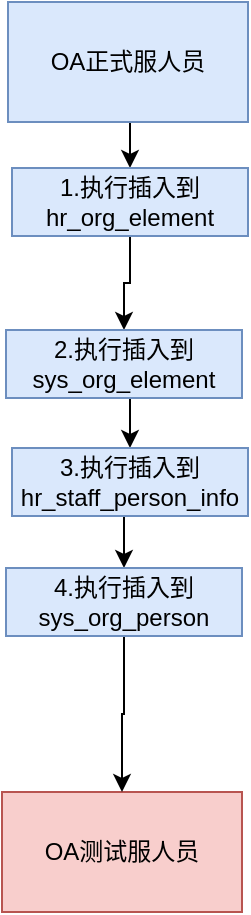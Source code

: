 <mxfile version="24.4.13" type="github">
  <diagram name="第 1 页" id="hi-zR4LPoPJAsAlrDcKi">
    <mxGraphModel dx="746" dy="467" grid="1" gridSize="10" guides="1" tooltips="1" connect="1" arrows="1" fold="1" page="1" pageScale="1" pageWidth="827" pageHeight="1169" math="0" shadow="0">
      <root>
        <mxCell id="0" />
        <mxCell id="1" parent="0" />
        <mxCell id="I6p6TIEsWUNBBMkPv0-o-14" style="edgeStyle=orthogonalEdgeStyle;rounded=0;orthogonalLoop=1;jettySize=auto;html=1;exitX=0.5;exitY=1;exitDx=0;exitDy=0;entryX=0.5;entryY=0;entryDx=0;entryDy=0;" edge="1" parent="1" source="I6p6TIEsWUNBBMkPv0-o-2" target="I6p6TIEsWUNBBMkPv0-o-6">
          <mxGeometry relative="1" as="geometry" />
        </mxCell>
        <mxCell id="I6p6TIEsWUNBBMkPv0-o-2" value="OA正式服人员" style="rounded=0;whiteSpace=wrap;html=1;fillColor=#dae8fc;strokeColor=#6c8ebf;" vertex="1" parent="1">
          <mxGeometry x="279" y="405" width="120" height="60" as="geometry" />
        </mxCell>
        <mxCell id="I6p6TIEsWUNBBMkPv0-o-3" value="OA测试服人员" style="rounded=0;whiteSpace=wrap;html=1;fillColor=#f8cecc;strokeColor=#b85450;" vertex="1" parent="1">
          <mxGeometry x="276" y="800" width="120" height="60" as="geometry" />
        </mxCell>
        <mxCell id="I6p6TIEsWUNBBMkPv0-o-15" style="edgeStyle=orthogonalEdgeStyle;rounded=0;orthogonalLoop=1;jettySize=auto;html=1;exitX=0.5;exitY=1;exitDx=0;exitDy=0;entryX=0.5;entryY=0;entryDx=0;entryDy=0;" edge="1" parent="1" source="I6p6TIEsWUNBBMkPv0-o-6" target="I6p6TIEsWUNBBMkPv0-o-7">
          <mxGeometry relative="1" as="geometry" />
        </mxCell>
        <mxCell id="I6p6TIEsWUNBBMkPv0-o-6" value="1.执行插入到hr_org_element" style="rounded=0;whiteSpace=wrap;html=1;fillColor=#dae8fc;strokeColor=#6c8ebf;" vertex="1" parent="1">
          <mxGeometry x="281" y="488" width="118" height="34" as="geometry" />
        </mxCell>
        <mxCell id="I6p6TIEsWUNBBMkPv0-o-11" style="edgeStyle=orthogonalEdgeStyle;rounded=0;orthogonalLoop=1;jettySize=auto;html=1;exitX=0.5;exitY=1;exitDx=0;exitDy=0;entryX=0.5;entryY=0;entryDx=0;entryDy=0;" edge="1" parent="1" source="I6p6TIEsWUNBBMkPv0-o-7" target="I6p6TIEsWUNBBMkPv0-o-8">
          <mxGeometry relative="1" as="geometry" />
        </mxCell>
        <mxCell id="I6p6TIEsWUNBBMkPv0-o-7" value="2.执行插入到sys_org_element" style="rounded=0;whiteSpace=wrap;html=1;fillColor=#dae8fc;strokeColor=#6c8ebf;" vertex="1" parent="1">
          <mxGeometry x="278" y="569" width="118" height="34" as="geometry" />
        </mxCell>
        <mxCell id="I6p6TIEsWUNBBMkPv0-o-12" style="edgeStyle=orthogonalEdgeStyle;rounded=0;orthogonalLoop=1;jettySize=auto;html=1;exitX=0.5;exitY=1;exitDx=0;exitDy=0;entryX=0.5;entryY=0;entryDx=0;entryDy=0;" edge="1" parent="1" source="I6p6TIEsWUNBBMkPv0-o-8" target="I6p6TIEsWUNBBMkPv0-o-9">
          <mxGeometry relative="1" as="geometry" />
        </mxCell>
        <mxCell id="I6p6TIEsWUNBBMkPv0-o-8" value="3.执行插入到hr_staff_person_info" style="rounded=0;whiteSpace=wrap;html=1;fillColor=#dae8fc;strokeColor=#6c8ebf;" vertex="1" parent="1">
          <mxGeometry x="281" y="628" width="118" height="34" as="geometry" />
        </mxCell>
        <mxCell id="I6p6TIEsWUNBBMkPv0-o-16" style="edgeStyle=orthogonalEdgeStyle;rounded=0;orthogonalLoop=1;jettySize=auto;html=1;exitX=0.5;exitY=1;exitDx=0;exitDy=0;" edge="1" parent="1" source="I6p6TIEsWUNBBMkPv0-o-9" target="I6p6TIEsWUNBBMkPv0-o-3">
          <mxGeometry relative="1" as="geometry" />
        </mxCell>
        <mxCell id="I6p6TIEsWUNBBMkPv0-o-9" value="4.执行插入到&lt;div&gt;sys_org_person&lt;br&gt;&lt;/div&gt;" style="rounded=0;whiteSpace=wrap;html=1;fillColor=#dae8fc;strokeColor=#6c8ebf;" vertex="1" parent="1">
          <mxGeometry x="278" y="688" width="118" height="34" as="geometry" />
        </mxCell>
      </root>
    </mxGraphModel>
  </diagram>
</mxfile>
